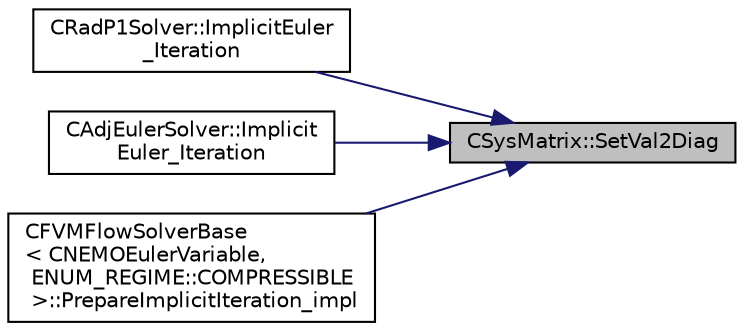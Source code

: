digraph "CSysMatrix::SetVal2Diag"
{
 // LATEX_PDF_SIZE
  edge [fontname="Helvetica",fontsize="10",labelfontname="Helvetica",labelfontsize="10"];
  node [fontname="Helvetica",fontsize="10",shape=record];
  rankdir="RL";
  Node1 [label="CSysMatrix::SetVal2Diag",height=0.2,width=0.4,color="black", fillcolor="grey75", style="filled", fontcolor="black",tooltip="Sets the specified value to the diagonal of the (i, i) subblock of the matrix-by-blocks structure."];
  Node1 -> Node2 [dir="back",color="midnightblue",fontsize="10",style="solid",fontname="Helvetica"];
  Node2 [label="CRadP1Solver::ImplicitEuler\l_Iteration",height=0.2,width=0.4,color="black", fillcolor="white", style="filled",URL="$classCRadP1Solver.html#a23716727a079c099d449da9befa86696",tooltip="Update the solution using an implicit solver."];
  Node1 -> Node3 [dir="back",color="midnightblue",fontsize="10",style="solid",fontname="Helvetica"];
  Node3 [label="CAdjEulerSolver::Implicit\lEuler_Iteration",height=0.2,width=0.4,color="black", fillcolor="white", style="filled",URL="$classCAdjEulerSolver.html#ab35fe7a0b2f840506e91d49961e07485",tooltip="Update the solution using an implicit solver."];
  Node1 -> Node4 [dir="back",color="midnightblue",fontsize="10",style="solid",fontname="Helvetica"];
  Node4 [label="CFVMFlowSolverBase\l\< CNEMOEulerVariable,\l ENUM_REGIME::COMPRESSIBLE\l \>::PrepareImplicitIteration_impl",height=0.2,width=0.4,color="black", fillcolor="white", style="filled",URL="$classCFVMFlowSolverBase.html#a46cfc420fe60646eb1634ca3f9149a05",tooltip="Generic implementation to prepare an implicit iteration with an optional preconditioner applied to th..."];
}
